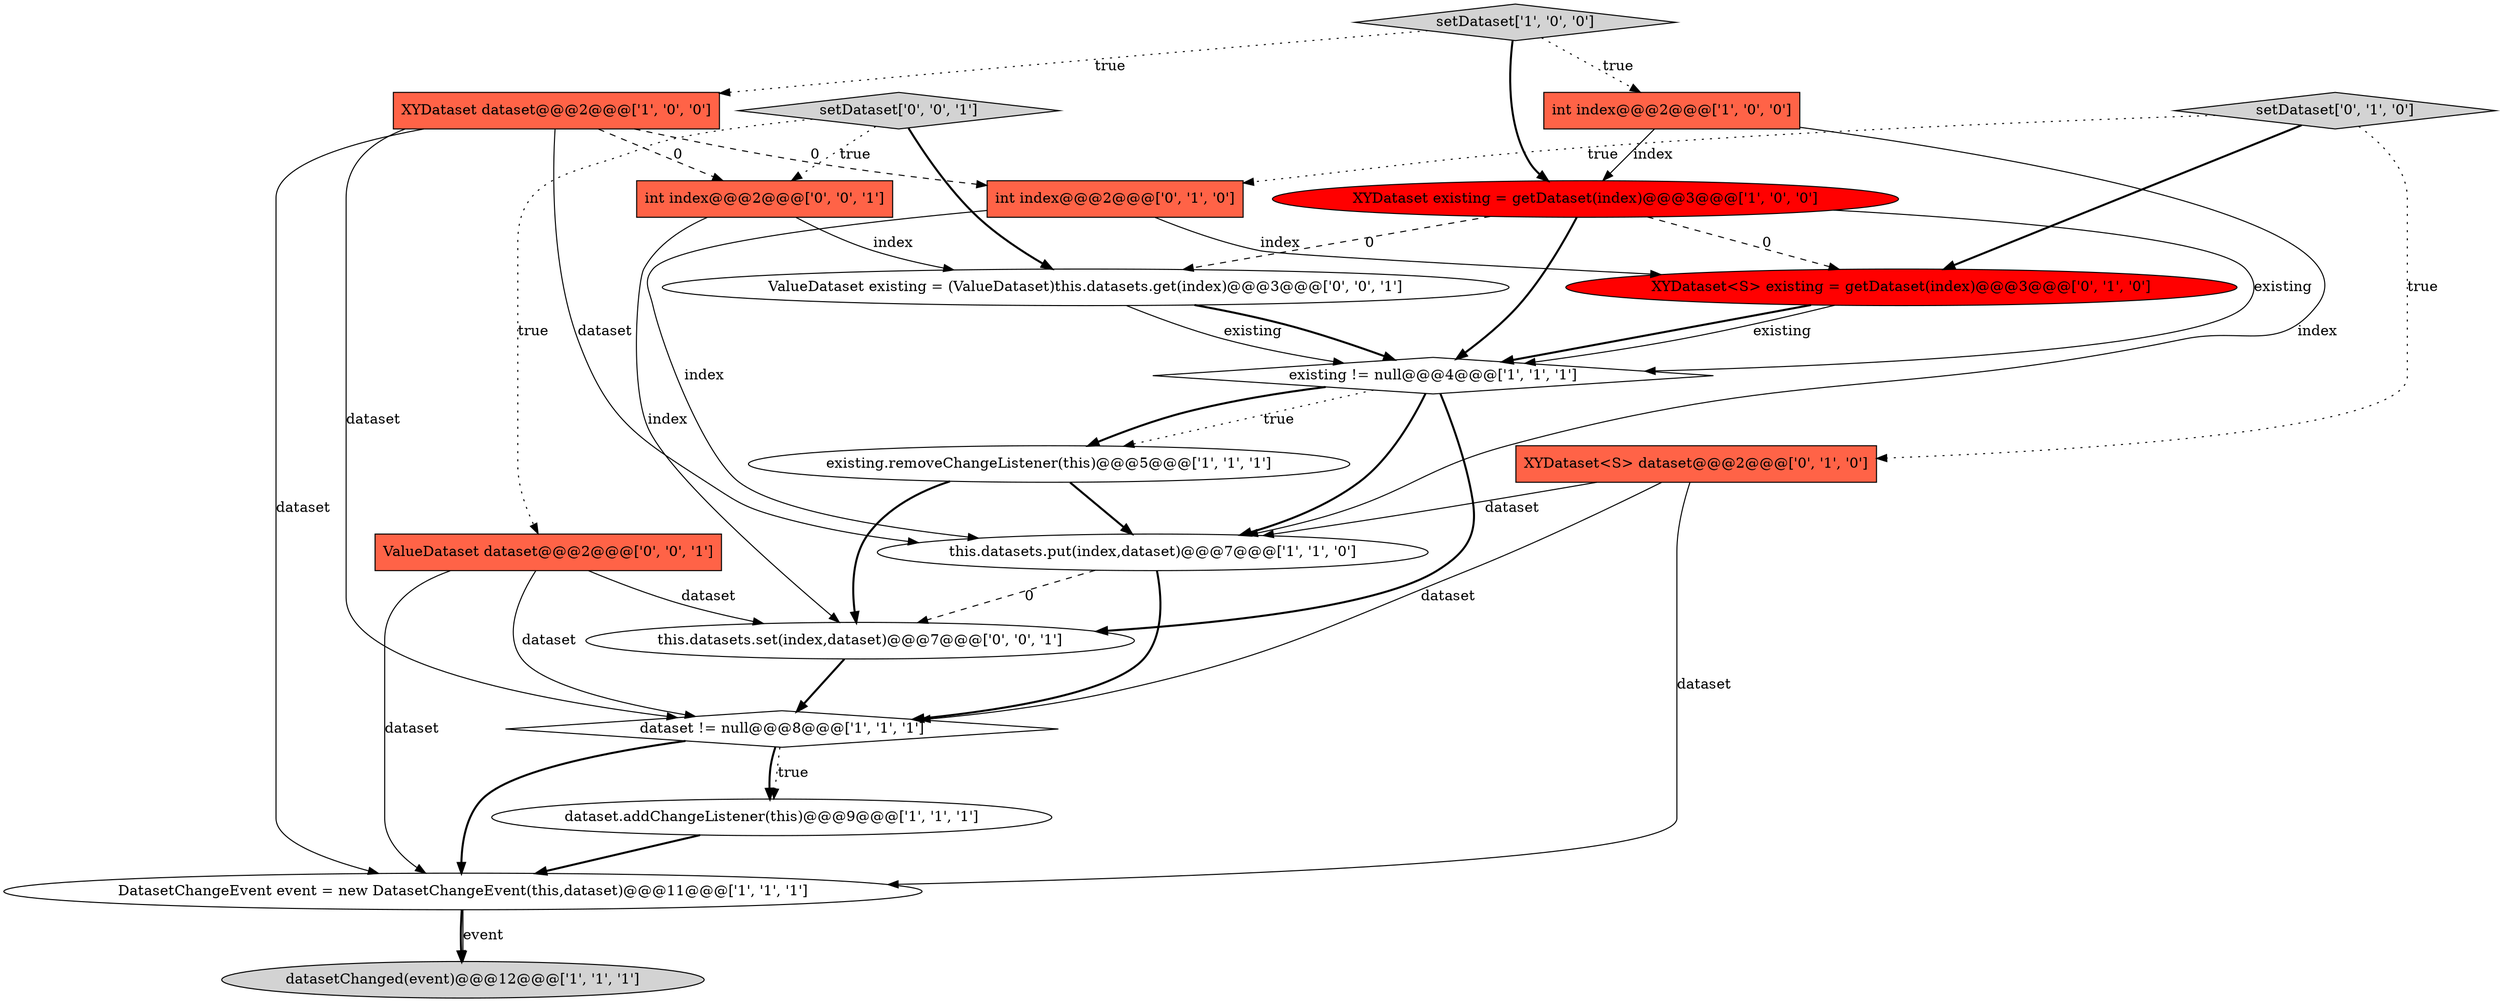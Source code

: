 digraph {
0 [style = filled, label = "dataset != null@@@8@@@['1', '1', '1']", fillcolor = white, shape = diamond image = "AAA0AAABBB1BBB"];
5 [style = filled, label = "setDataset['1', '0', '0']", fillcolor = lightgray, shape = diamond image = "AAA0AAABBB1BBB"];
9 [style = filled, label = "existing != null@@@4@@@['1', '1', '1']", fillcolor = white, shape = diamond image = "AAA0AAABBB1BBB"];
13 [style = filled, label = "XYDataset<S> existing = getDataset(index)@@@3@@@['0', '1', '0']", fillcolor = red, shape = ellipse image = "AAA1AAABBB2BBB"];
4 [style = filled, label = "XYDataset existing = getDataset(index)@@@3@@@['1', '0', '0']", fillcolor = red, shape = ellipse image = "AAA1AAABBB1BBB"];
8 [style = filled, label = "DatasetChangeEvent event = new DatasetChangeEvent(this,dataset)@@@11@@@['1', '1', '1']", fillcolor = white, shape = ellipse image = "AAA0AAABBB1BBB"];
18 [style = filled, label = "int index@@@2@@@['0', '0', '1']", fillcolor = tomato, shape = box image = "AAA0AAABBB3BBB"];
15 [style = filled, label = "ValueDataset existing = (ValueDataset)this.datasets.get(index)@@@3@@@['0', '0', '1']", fillcolor = white, shape = ellipse image = "AAA0AAABBB3BBB"];
12 [style = filled, label = "int index@@@2@@@['0', '1', '0']", fillcolor = tomato, shape = box image = "AAA1AAABBB2BBB"];
1 [style = filled, label = "dataset.addChangeListener(this)@@@9@@@['1', '1', '1']", fillcolor = white, shape = ellipse image = "AAA0AAABBB1BBB"];
10 [style = filled, label = "existing.removeChangeListener(this)@@@5@@@['1', '1', '1']", fillcolor = white, shape = ellipse image = "AAA0AAABBB1BBB"];
19 [style = filled, label = "this.datasets.set(index,dataset)@@@7@@@['0', '0', '1']", fillcolor = white, shape = ellipse image = "AAA0AAABBB3BBB"];
14 [style = filled, label = "setDataset['0', '1', '0']", fillcolor = lightgray, shape = diamond image = "AAA0AAABBB2BBB"];
17 [style = filled, label = "ValueDataset dataset@@@2@@@['0', '0', '1']", fillcolor = tomato, shape = box image = "AAA0AAABBB3BBB"];
7 [style = filled, label = "XYDataset dataset@@@2@@@['1', '0', '0']", fillcolor = tomato, shape = box image = "AAA1AAABBB1BBB"];
3 [style = filled, label = "this.datasets.put(index,dataset)@@@7@@@['1', '1', '0']", fillcolor = white, shape = ellipse image = "AAA0AAABBB1BBB"];
11 [style = filled, label = "XYDataset<S> dataset@@@2@@@['0', '1', '0']", fillcolor = tomato, shape = box image = "AAA0AAABBB2BBB"];
16 [style = filled, label = "setDataset['0', '0', '1']", fillcolor = lightgray, shape = diamond image = "AAA0AAABBB3BBB"];
6 [style = filled, label = "datasetChanged(event)@@@12@@@['1', '1', '1']", fillcolor = lightgray, shape = ellipse image = "AAA0AAABBB1BBB"];
2 [style = filled, label = "int index@@@2@@@['1', '0', '0']", fillcolor = tomato, shape = box image = "AAA0AAABBB1BBB"];
4->9 [style = bold, label=""];
16->15 [style = bold, label=""];
18->15 [style = solid, label="index"];
1->8 [style = bold, label=""];
12->13 [style = solid, label="index"];
14->12 [style = dotted, label="true"];
7->18 [style = dashed, label="0"];
7->8 [style = solid, label="dataset"];
7->3 [style = solid, label="dataset"];
10->19 [style = bold, label=""];
16->17 [style = dotted, label="true"];
11->0 [style = solid, label="dataset"];
10->3 [style = bold, label=""];
8->6 [style = bold, label=""];
15->9 [style = solid, label="existing"];
9->10 [style = bold, label=""];
18->19 [style = solid, label="index"];
17->19 [style = solid, label="dataset"];
7->0 [style = solid, label="dataset"];
3->0 [style = bold, label=""];
19->0 [style = bold, label=""];
3->19 [style = dashed, label="0"];
4->9 [style = solid, label="existing"];
15->9 [style = bold, label=""];
5->7 [style = dotted, label="true"];
0->1 [style = bold, label=""];
4->15 [style = dashed, label="0"];
0->1 [style = dotted, label="true"];
5->4 [style = bold, label=""];
11->3 [style = solid, label="dataset"];
0->8 [style = bold, label=""];
2->4 [style = solid, label="index"];
8->6 [style = solid, label="event"];
9->19 [style = bold, label=""];
9->3 [style = bold, label=""];
14->11 [style = dotted, label="true"];
7->12 [style = dashed, label="0"];
13->9 [style = bold, label=""];
12->3 [style = solid, label="index"];
14->13 [style = bold, label=""];
5->2 [style = dotted, label="true"];
4->13 [style = dashed, label="0"];
13->9 [style = solid, label="existing"];
17->8 [style = solid, label="dataset"];
9->10 [style = dotted, label="true"];
2->3 [style = solid, label="index"];
11->8 [style = solid, label="dataset"];
17->0 [style = solid, label="dataset"];
16->18 [style = dotted, label="true"];
}
